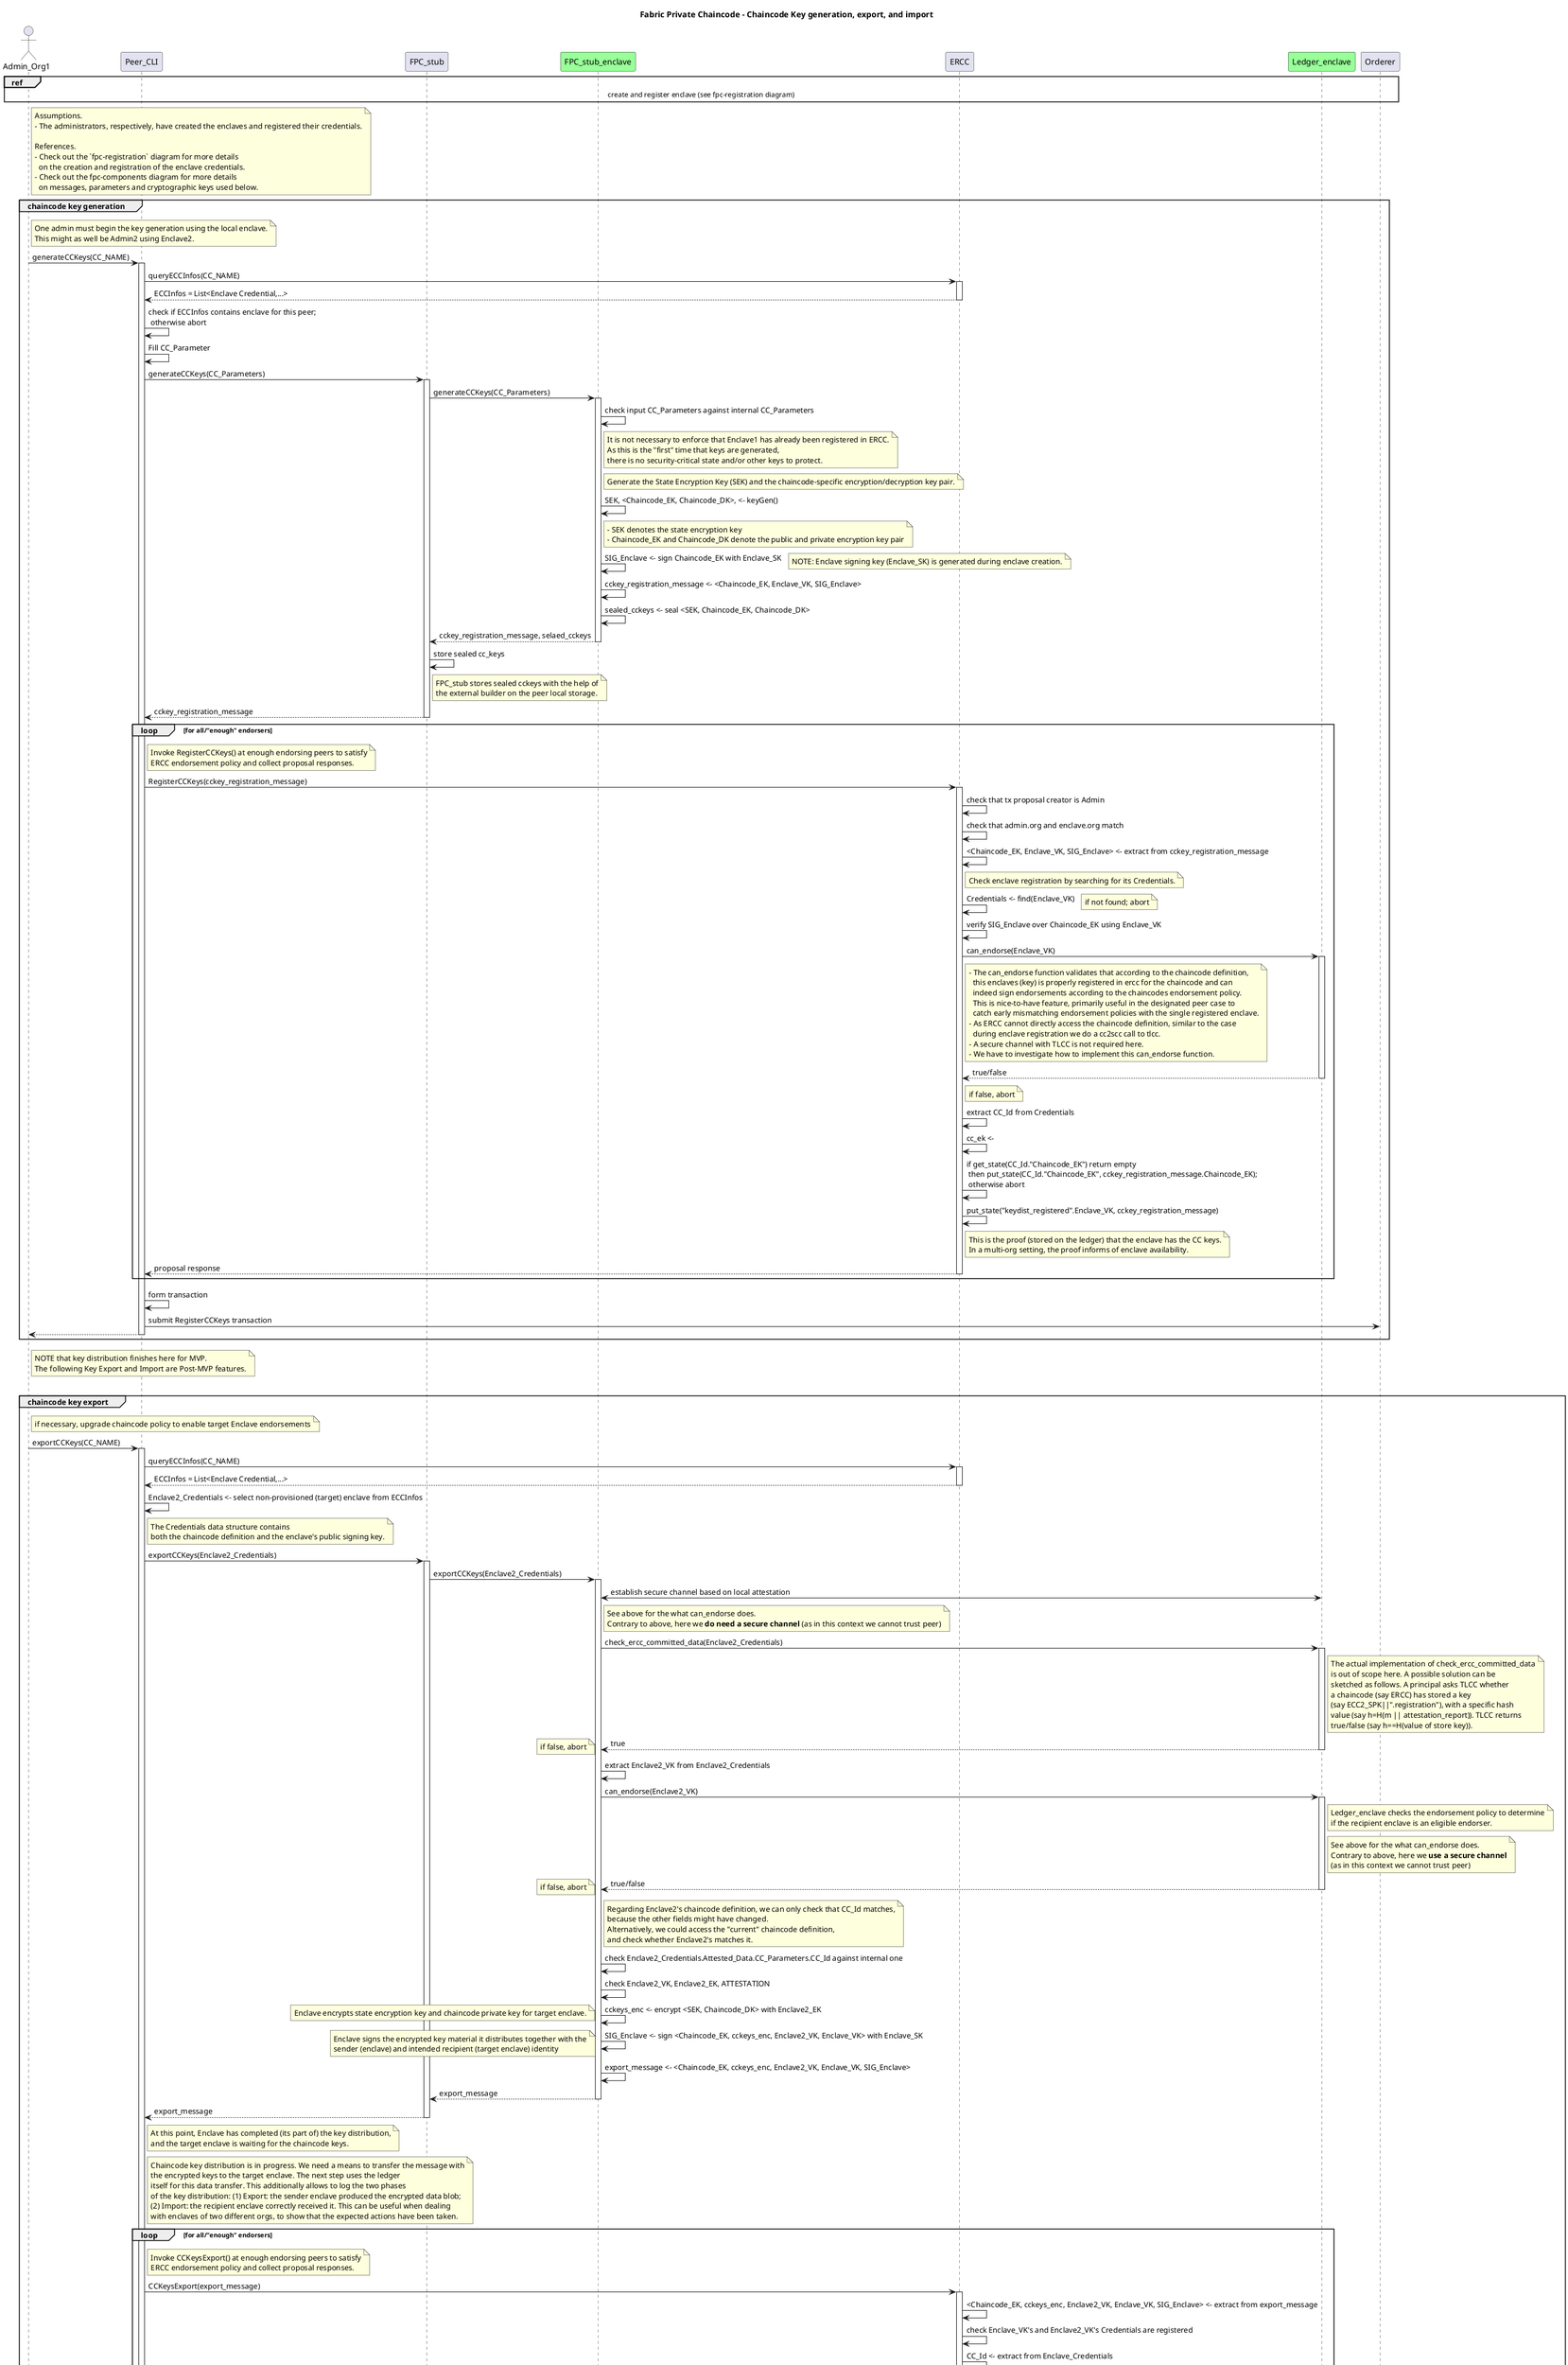 /'
    Copyright 2020 Intel Corporation
    Copyright IBM Corp. All Rights Reserved.

    SPDX-License-Identifier: Apache-2.0
'/

@startuml

!pragma teoz true

hide footbox
title Foot Box removed

title Fabric Private Chaincode - Chaincode Key generation, export, and import

actor       "Admin_Org1" as Admin1 order 10
participant "Peer_CLI" as Peer1_CLI order 20
participant "FPC_stub" as ECC1 order 30
participant "FPC_stub_enclave" as Enclave1 order 40 #99FF99
participant "ERCC" as ERCC1 order 50
participant "Ledger_enclave" as TLCC_Enclave1 order 60 #99FF99

participant Orderer as Orderer order 100

ref over Admin1, Peer1_CLI, ECC1, Enclave1, ERCC1, TLCC_Enclave1, Orderer
    create and register enclave (see fpc-registration diagram)
end ref

note right Admin1
    Assumptions.
    - The administrators, respectively, have created the enclaves and registered their credentials.

    References.
    - Check out the `fpc-registration` diagram for more details
      on the creation and registration of the enclave credentials.
    - Check out the fpc-components diagram for more details
      on messages, parameters and cryptographic keys used below.
end note

group chaincode key generation
  note right Admin1
    One admin must begin the key generation using the local enclave.
    This might as well be Admin2 using Enclave2.
  end note
  Admin1        -> Peer1_CLI    ++: generateCCKeys(CC_NAME)

  Peer1_CLI        -> ERCC1          ++: queryECCInfos(CC_NAME)
  return ECCInfos = List<Enclave Credential,...> /'Admin1 -> ERCC1'/

  Peer1_CLI    -> Peer1_CLI : check if ECCInfos contains enclave for this peer;\n otherwise abort

  Peer1_CLI -> Peer1_CLI : Fill CC_Parameter

  Peer1_CLI    -> ECC1          ++: generateCCKeys(CC_Parameters)
  ECC1          -> Enclave1     ++: generateCCKeys(CC_Parameters)
  Enclave1      -> Enclave1     :   check input CC_Parameters against internal CC_Parameters

  note right Enclave1
    It is not necessary to enforce that Enclave1 has already been registered in ERCC.
    As this is the "first" time that keys are generated,
    there is no security-critical state and/or other keys to protect.
  end note

  note right Enclave1
    Generate the State Encryption Key (SEK) and the chaincode-specific encryption/decryption key pair.
  end note
  Enclave1      -> Enclave1     :   SEK, <Chaincode_EK, Chaincode_DK>, <- keyGen()
  note right Enclave1
    - SEK denotes the state encryption key
    - Chaincode_EK and Chaincode_DK denote the public and private encryption key pair
  end note
  Enclave1      -> Enclave1     :   SIG_Enclave <- sign Chaincode_EK with Enclave_SK
  note right
    NOTE: Enclave signing key (Enclave_SK) is generated during enclave creation.
  end note

  Enclave1      -> Enclave1     :   cckey_registration_message <- <Chaincode_EK, Enclave_VK, SIG_Enclave>

  Enclave1 -> Enclave1 : sealed_cckeys <- seal <SEK, Chaincode_EK, Chaincode_DK>

  return cckey_registration_message, selaed_cckeys /'ECC1 -> Enclave1    '/
  ECC1 -> ECC1 : store sealed cc_keys
  note right ECC1
     FPC_stub stores sealed cckeys with the help of
     the external builder on the peer local storage.
  end note

  return cckey_registration_message /'Peer1_CLI -> ECC1  '/

  loop for all/"enough" endorsers
      note right Peer1_CLI
          Invoke RegisterCCKeys() at enough endorsing peers to satisfy
          ERCC endorsement policy and collect proposal responses.
      end note
    Peer1_CLI  -> ERCC1        ++: RegisterCCKeys(cckey_registration_message)
    ERCC1   -> ERCC1        :   check that tx proposal creator is Admin
    ERCC1   -> ERCC1        :   check that admin.org and enclave.org match
    ERCC1 -> ERCC1 : <Chaincode_EK, Enclave_VK, SIG_Enclave> <- extract from cckey_registration_message
    note right ERCC1
        Check enclave registration by searching for its Credentials.
    end note
    ERCC1   -> ERCC1        :   Credentials <- find(Enclave_VK)
    note right
        if not found; abort
    end note
    ERCC1   -> ERCC1        :   verify SIG_Enclave over Chaincode_EK using Enclave_VK
    ERCC1   -> TLCC_Enclave1++: can_endorse(Enclave_VK)
    note right ERCC1
        - The can_endorse function validates that according to the chaincode definition,
          this enclaves (key) is properly registered in ercc for the chaincode and can
          indeed sign endorsements according to the chaincodes endorsement policy.
          This is nice-to-have feature, primarily useful in the designated peer case to
          catch early mismatching endorsement policies with the single registered enclave.
        - As ERCC cannot directly access the chaincode definition, similar to the case
          during enclave registration we do a cc2scc call to tlcc.
        - A secure channel with TLCC is not required here.
        - We have to investigate how to implement this can_endorse function.
    end note
    return true/false
    note right ERCC1
        if false, abort
    end note
    ERCC1   -> ERCC1         :  extract CC_Id from Credentials
    ERCC1   -> ERCC1         :  cc_ek <-
    ERCC1   -> ERCC1         :  if get_state(CC_Id."Chaincode_EK") return empty\n then put_state(CC_Id."Chaincode_EK", cckey_registration_message.Chaincode_EK);\n otherwise abort
    ERCC1   -> ERCC1         :  put_state("keydist_registered".Enclave_VK, cckey_registration_message)
    note right ERCC1
        This is the proof (stored on the ledger) that the enclave has the CC keys.
        In a multi-org setting, the proof informs of enclave availability.
    end note

    return proposal response /'Admin1 -> ERCC1'/
   end
    Peer1_CLI -> Peer1_CLI : form transaction
    Peer1_CLI -> Orderer: submit RegisterCCKeys transaction
    return
end

note right Admin1
    NOTE that key distribution finishes here for MVP.
    The following Key Export and Import are Post-MVP features.
end note
|||

group chaincode key export
  note right Admin1
    if necessary, upgrade chaincode policy to enable target Enclave endorsements
  end note

  Admin1 -> Peer1_CLI ++: exportCCKeys(CC_NAME)

  Peer1_CLI        -> ERCC1          ++: queryECCInfos(CC_NAME)
  return ECCInfos = List<Enclave Credential,...> /'Admin1 -> ERCC1'/
  Peer1_CLI        -> Peer1_CLI           : Enclave2_Credentials <- select non-provisioned (target) enclave from ECCInfos
  note right Peer1_CLI
    The Credentials data structure contains
    both the chaincode definition and the enclave's public signing key.
  end note

  Peer1_CLI     -> ECC1             ++: exportCCKeys(Enclave2_Credentials)
  ECC1          -> Enclave1         ++: exportCCKeys(Enclave2_Credentials)
  Enclave1      <-> TLCC_Enclave1 : establish secure channel based on local attestation
  note right Enclave1
      See above for the what can_endorse does.
      Contrary to above, here we **do need a secure channel** (as in this context we cannot trust peer)
    end note
  Enclave1      -> TLCC_Enclave1    ++: check_ercc_committed_data(Enclave2_Credentials)
  note right of TLCC_Enclave1
    The actual implementation of check_ercc_committed_data
    is out of scope here. A possible solution can be
    sketched as follows. A principal asks TLCC whether
    a chaincode (say ERCC) has stored a key
    (say ECC2_SPK||".registration"), with a specific hash
    value (say h=H(m || attestation_report)). TLCC returns
    true/false (say h==H(value of store key)).
  end note
  return true /'Enclave1 -> TLCC_Enclave1'/
  note left
    if false, abort
  end note
  Enclave1      -> Enclave1         : extract Enclave2_VK from Enclave2_Credentials
  Enclave1      -> TLCC_Enclave1    ++: can_endorse(Enclave2_VK)
  note right TLCC_Enclave1
    Ledger_enclave checks the endorsement policy to determine
    if the recipient enclave is an eligible endorser.
  end note
  note right TLCC_Enclave1
    See above for the what can_endorse does.
    Contrary to above, here we **use a secure channel**
    (as in this context we cannot trust peer)
  end note
  return true/false /'Enclave1 -> TLCC_Enclave1'/
  note left
    if false, abort
  end note
  note right Enclave1
    Regarding Enclave2's chaincode definition, we can only check that CC_Id matches,
    because the other fields might have changed.
    Alternatively, we could access the "current" chaincode definition,
    and check whether Enclave2's matches it.
  end note
  Enclave1      -> Enclave1         :   check Enclave2_Credentials.Attested_Data.CC_Parameters.CC_Id against internal one
  Enclave1      -> Enclave1         :   check Enclave2_VK, Enclave2_EK, ATTESTATION
  Enclave1      -> Enclave1         :   cckeys_enc <- encrypt <SEK, Chaincode_DK> with Enclave2_EK
    note left
        Enclave encrypts state encryption key and chaincode private key for target enclave.
    end note

  Enclave1      -> Enclave1         :   SIG_Enclave <- sign <Chaincode_EK, cckeys_enc, Enclave2_VK, Enclave_VK> with Enclave_SK
  note left
    Enclave signs the encrypted key material it distributes together with the
    sender (enclave) and intended recipient (target enclave) identity
  end note

  Enclave1      -> Enclave1         :   export_message <- <Chaincode_EK, cckeys_enc, Enclave2_VK, Enclave_VK, SIG_Enclave>

  return export_message /'ECC1 -> Enclave1'/
  return export_message /'Peer1_CLI -> ECC1'/

  note right Peer1_CLI
    At this point, Enclave has completed (its part of) the key distribution,
    and the target enclave is waiting for the chaincode keys.
  end note

  note right Peer1_CLI
    Chaincode key distribution is in progress. We need a means to transfer the message with
    the encrypted keys to the target enclave. The next step uses the ledger
    itself for this data transfer. This additionally allows to log the two phases
    of the key distribution: (1) Export: the sender enclave produced the encrypted data blob;
    (2) Import: the recipient enclave correctly received it. This can be useful when dealing
    with enclaves of two different orgs, to show that the expected actions have been taken.
  end note

  loop for all/"enough" endorsers
      note right Peer1_CLI
          Invoke CCKeysExport() at enough endorsing peers to satisfy
          ERCC endorsement policy and collect proposal responses.
      end note
    Peer1_CLI   -> ERCC1            ++: CCKeysExport(export_message)
    ERCC1       -> ERCC1            :   <Chaincode_EK, cckeys_enc, Enclave2_VK, Enclave_VK, SIG_Enclave> <- extract from export_message
    ERCC1       -> ERCC1            :   check Enclave_VK's and Enclave2_VK's Credentials are registered
    ERCC1       -> ERCC1            :   CC_Id <- extract from Enclave_Credentials
    ERCC1       -> ERCC1            :   check Enclave_Credentials and Enclave2_Credentials have same CC_Id
    ERCC1       -> TLCC_Enclave1++: can_endorse(Enclave2_VK)
    return true/false
    ERCC1       -> ERCC1            :   verify SIG_Enclave over <Chaincode_EK, cckeys_enc, Enclave2_VK, Enclave_VK> with Enclave_VK
    ERCC1       -> ERCC1            :   check Enclave previously registered cckey_distribution_message.Chaincode_EK
    ERCC1       -> ERCC1            :   check cckey_distribution_message.Chaincode_EK and get_state(CC_Id."Chaincode_EK") match
    ERCC1       -> ERCC1            :   put_state("keydist_started".Enclave2_VK, export_message)
    return proposal response /'Admin1 -> ERCC1'/
  end loop
  Peer1_CLI -> Peer1_CLI : form transaction
  Peer1_CLI -> Orderer: submit CCKeysExport transaction
  return
end group


group chaincode key import
  note right Admin1
    NOTE that import is called at another peer to provision a FPC enclave with
    the keys exported in the chaincode key export flow above.  In order to simplify
    this diagram, only a single admin, peer, enclave, ercc is depicted even though
    the import flow may involve other entities or the target / recipient enclave.
  end note

  Admin1        -> Peer1_CLI        ++: importCCKeys(CC_NAME)

  Peer1_CLI        -> ERCC1          ++: queryECCInfos(CC_NAME)
  return ECCInfos = List<Enclave Credential,...>
  Peer1_CLI    -> Peer1_CLI : check if ECCInfos contains enclave for this peer;\n otherwise abort

  Peer1_CLI -> Peer1_CLI : Fill CC_Parameter

  Peer1_CLI     -> ECC1             ++: importCCKeys(CC_Parameters)
  ECC1          -> Enclave1         ++: importCCKeys(CC_Parameters)
  Enclave1      -> Enclave1         :   check CC_Parameters matches internal one
  Enclave1      -> ERCC1            ++: GetKeyDistStart(Public_Keys.Enclave2_VK)
  return cckeydist_start_message <- <encrypted_cckeys_message, cckey_distribution_message> /'Enclave2 -> ERCC2'/
  Enclave1      -> TLCC_Enclave1    ++: check_ercc_committed_data(cckeydist_start_message)
  return true/false /'Enclave2 -> TLCC_Enclave2'/
  note left
    if false, abort
  end note
  Enclave1      -> Enclave1         :   extract Enclave1_VK from cckeydist_start_message.key_distribution_message
  Enclave1      -> ERCC1            ++: GetRegistration(Enclave1_VK)
  return Registered_Enclave1_Credentials /'Enclave2 -> ERCC2'/
  Enclave1      -> TLCC_Enclave1    ++: check_ercc_committed_data(Registered_Enclave1_Credentials)
  return true/false /'Enclave2 -> TLCC_Enclave2'/
  note left
    if false, abort
  end note
  Enclave1      -> Enclave1         :   check Enclave1_VK matches in registration_message and cckeydist_start_message
  Enclave1      -> Enclave1         :   check CC_Id in Registered_Enclave1_Credentials matches internal one
  note right Enclave1
    Since Enclave1's Credentials are committed, then Enclave1's Evidence has already been verified by ERCC.
    Hence, verifying Enclave1's Evidence at this point does not appear necessary.
  end note
  Enclave1      -> Enclave1         :   verify Sig_Enclave1
  Enclave1      -> Enclave1         :   SEK, Chaincode_DK <- decrypt(cckeydist_start_message.encrypted_keys_message) with Enclave2_DK
  Enclave1      -> Enclave1         :   extract Chaincode_EK from Chaincode_DK
  Enclave1 -> Enclave1 : sealed_cckeys <- seal <SEK, Chaincode_EK, Chaincode_DK>
  Enclave1      -> Enclave1         :   SIG_Enclave2 <- sign Chaincode_EK with Enclave2_SK
  Enclave1      -> Enclave1         :   cckey_registration_message <- <Enclave2_VK, Sig_Enclave2, Chaincode_EK>

  return cckey_registration_message /'Enclave2 -> ECC2'/
  return cckey_registration_message /'ECC2 -> Peer2_CLI'/

  loop for all/"enough" endorsers
      note right Peer1_CLI
          Invoke RegisterCCKeys() at enough endorsing peers to satisfy
          ERCC endorsement policy and collect proposal responses.
      end note

        ref over Peer1_CLI
          run RegisterCCKeys(cckey_registration_message)
        end ref

  end loop
  Peer1_CLI -> Peer1_CLI : form transaction
  Peer1_CLI -> Orderer: submit RegisterCCKeys transaction
  return /'Admin2 -> Peer2_CLI'/

end group

@enduml
